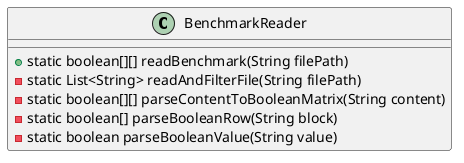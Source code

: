 @startuml BenchmarkReader

class BenchmarkReader {
    + static boolean[][] readBenchmark(String filePath)
    - static List<String> readAndFilterFile(String filePath)
    - static boolean[][] parseContentToBooleanMatrix(String content)
    - static boolean[] parseBooleanRow(String block)
    - static boolean parseBooleanValue(String value)
}
@enduml
